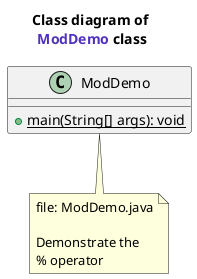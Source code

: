 @startuml
title Class diagram of \n<font name=monospace><color #5132be>ModDemo</color></font> class

class ModDemo {
    {method} + {static} main(String[] args): void
}
note bottom of ModDemo
    file: ModDemo.java
    
    Demonstrate the 
    % operator
end note
@enduml